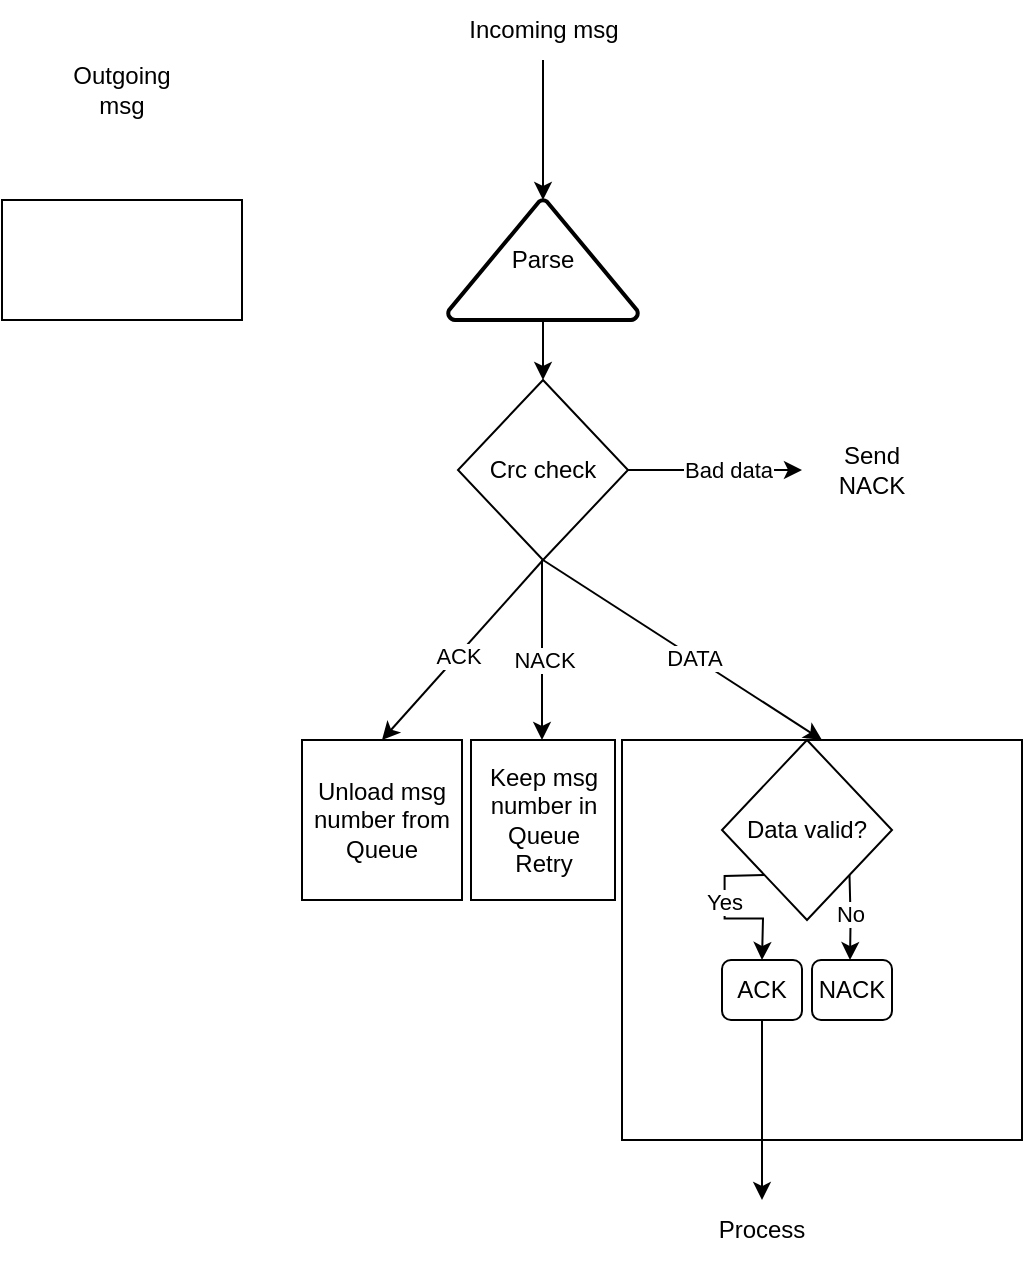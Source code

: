 <mxfile version="28.0.7">
  <diagram name="Page-1" id="zpDKwJOEaBoINZIC2SlE">
    <mxGraphModel dx="548" dy="331" grid="1" gridSize="10" guides="1" tooltips="1" connect="1" arrows="1" fold="1" page="1" pageScale="1" pageWidth="850" pageHeight="1100" math="0" shadow="0">
      <root>
        <mxCell id="0" />
        <mxCell id="1" parent="0" />
        <mxCell id="v94Q10_A3vkMaeHTbCwl-6" style="edgeStyle=orthogonalEdgeStyle;rounded=0;orthogonalLoop=1;jettySize=auto;html=1;" parent="1" edge="1">
          <mxGeometry relative="1" as="geometry">
            <mxPoint x="400" y="480" as="targetPoint" />
            <mxPoint x="400" y="390" as="sourcePoint" />
            <Array as="points">
              <mxPoint x="400" y="420" />
              <mxPoint x="400" y="420" />
            </Array>
          </mxGeometry>
        </mxCell>
        <mxCell id="v94Q10_A3vkMaeHTbCwl-10" value="NACK" style="edgeLabel;html=1;align=center;verticalAlign=middle;resizable=0;points=[];" parent="v94Q10_A3vkMaeHTbCwl-6" vertex="1" connectable="0">
          <mxGeometry x="0.104" y="-1" relative="1" as="geometry">
            <mxPoint x="2" as="offset" />
          </mxGeometry>
        </mxCell>
        <mxCell id="v94Q10_A3vkMaeHTbCwl-3" value="Parse" style="strokeWidth=2;html=1;shape=mxgraph.flowchart.extract_or_measurement;whiteSpace=wrap;" parent="1" vertex="1">
          <mxGeometry x="353" y="210" width="95" height="60" as="geometry" />
        </mxCell>
        <mxCell id="v94Q10_A3vkMaeHTbCwl-4" value="&lt;div&gt;Incoming msg&lt;/div&gt;" style="text;html=1;align=center;verticalAlign=middle;whiteSpace=wrap;rounded=0;" parent="1" vertex="1">
          <mxGeometry x="335.5" y="110" width="130" height="30" as="geometry" />
        </mxCell>
        <mxCell id="v94Q10_A3vkMaeHTbCwl-5" style="edgeStyle=orthogonalEdgeStyle;rounded=0;orthogonalLoop=1;jettySize=auto;html=1;entryX=0.5;entryY=0;entryDx=0;entryDy=0;entryPerimeter=0;" parent="1" source="v94Q10_A3vkMaeHTbCwl-4" target="v94Q10_A3vkMaeHTbCwl-3" edge="1">
          <mxGeometry relative="1" as="geometry" />
        </mxCell>
        <mxCell id="v94Q10_A3vkMaeHTbCwl-7" value="" style="endArrow=classic;html=1;rounded=0;exitX=0.5;exitY=1;exitDx=0;exitDy=0;exitPerimeter=0;" parent="1" edge="1">
          <mxGeometry width="50" height="50" relative="1" as="geometry">
            <mxPoint x="400.5" y="390" as="sourcePoint" />
            <mxPoint x="320" y="480" as="targetPoint" />
          </mxGeometry>
        </mxCell>
        <mxCell id="v94Q10_A3vkMaeHTbCwl-9" value="ACK" style="edgeLabel;html=1;align=center;verticalAlign=middle;resizable=0;points=[];" parent="v94Q10_A3vkMaeHTbCwl-7" vertex="1" connectable="0">
          <mxGeometry x="0.065" relative="1" as="geometry">
            <mxPoint as="offset" />
          </mxGeometry>
        </mxCell>
        <mxCell id="v94Q10_A3vkMaeHTbCwl-8" value="" style="endArrow=classic;html=1;rounded=0;exitX=0.5;exitY=1;exitDx=0;exitDy=0;exitPerimeter=0;entryX=0.5;entryY=0;entryDx=0;entryDy=0;" parent="1" target="v94Q10_A3vkMaeHTbCwl-18" edge="1">
          <mxGeometry width="50" height="50" relative="1" as="geometry">
            <mxPoint x="400.5" y="390" as="sourcePoint" />
            <mxPoint x="560" y="480" as="targetPoint" />
          </mxGeometry>
        </mxCell>
        <mxCell id="v94Q10_A3vkMaeHTbCwl-11" value="DATA" style="edgeLabel;html=1;align=center;verticalAlign=middle;resizable=0;points=[];" parent="v94Q10_A3vkMaeHTbCwl-8" vertex="1" connectable="0">
          <mxGeometry x="0.076" relative="1" as="geometry">
            <mxPoint as="offset" />
          </mxGeometry>
        </mxCell>
        <mxCell id="v94Q10_A3vkMaeHTbCwl-14" value="" style="rounded=0;whiteSpace=wrap;html=1;" parent="1" vertex="1">
          <mxGeometry x="130" y="210" width="120" height="60" as="geometry" />
        </mxCell>
        <mxCell id="v94Q10_A3vkMaeHTbCwl-15" value="Outgoing msg" style="text;html=1;align=center;verticalAlign=middle;whiteSpace=wrap;rounded=0;" parent="1" vertex="1">
          <mxGeometry x="160" y="140" width="60" height="30" as="geometry" />
        </mxCell>
        <mxCell id="v94Q10_A3vkMaeHTbCwl-16" value="Unload msg number from Queue" style="rounded=0;whiteSpace=wrap;html=1;" parent="1" vertex="1">
          <mxGeometry x="280" y="480" width="80" height="80" as="geometry" />
        </mxCell>
        <mxCell id="v94Q10_A3vkMaeHTbCwl-17" value="Keep msg number in Queue&lt;br&gt;Retry" style="rounded=0;whiteSpace=wrap;html=1;" parent="1" vertex="1">
          <mxGeometry x="364.5" y="480" width="72" height="80" as="geometry" />
        </mxCell>
        <mxCell id="v94Q10_A3vkMaeHTbCwl-18" value="" style="rounded=0;whiteSpace=wrap;html=1;" parent="1" vertex="1">
          <mxGeometry x="440" y="480" width="200" height="200" as="geometry" />
        </mxCell>
        <mxCell id="v94Q10_A3vkMaeHTbCwl-20" style="edgeStyle=orthogonalEdgeStyle;rounded=0;orthogonalLoop=1;jettySize=auto;html=1;exitX=0;exitY=1;exitDx=0;exitDy=0;" parent="1" edge="1">
          <mxGeometry relative="1" as="geometry">
            <mxPoint x="511.25" y="547.5" as="sourcePoint" />
            <mxPoint x="510" y="590" as="targetPoint" />
          </mxGeometry>
        </mxCell>
        <mxCell id="v94Q10_A3vkMaeHTbCwl-21" value="Yes" style="edgeLabel;html=1;align=center;verticalAlign=middle;resizable=0;points=[];" parent="v94Q10_A3vkMaeHTbCwl-20" vertex="1" connectable="0">
          <mxGeometry x="-0.201" y="-1" relative="1" as="geometry">
            <mxPoint as="offset" />
          </mxGeometry>
        </mxCell>
        <mxCell id="v94Q10_A3vkMaeHTbCwl-22" style="edgeStyle=orthogonalEdgeStyle;rounded=0;orthogonalLoop=1;jettySize=auto;html=1;exitX=1;exitY=1;exitDx=0;exitDy=0;" parent="1" edge="1">
          <mxGeometry relative="1" as="geometry">
            <mxPoint x="553.75" y="547.5" as="sourcePoint" />
            <mxPoint x="554" y="590" as="targetPoint" />
          </mxGeometry>
        </mxCell>
        <mxCell id="v94Q10_A3vkMaeHTbCwl-23" value="No" style="edgeLabel;html=1;align=center;verticalAlign=middle;resizable=0;points=[];" parent="v94Q10_A3vkMaeHTbCwl-22" vertex="1" connectable="0">
          <mxGeometry x="-0.108" relative="1" as="geometry">
            <mxPoint as="offset" />
          </mxGeometry>
        </mxCell>
        <mxCell id="v94Q10_A3vkMaeHTbCwl-25" value="NACK" style="rounded=1;whiteSpace=wrap;html=1;" parent="1" vertex="1">
          <mxGeometry x="535" y="590" width="40" height="30" as="geometry" />
        </mxCell>
        <mxCell id="v94Q10_A3vkMaeHTbCwl-27" value="ACK" style="rounded=1;whiteSpace=wrap;html=1;" parent="1" vertex="1">
          <mxGeometry x="490" y="590" width="40" height="30" as="geometry" />
        </mxCell>
        <mxCell id="v94Q10_A3vkMaeHTbCwl-31" style="edgeStyle=orthogonalEdgeStyle;rounded=0;orthogonalLoop=1;jettySize=auto;html=1;exitX=0.5;exitY=1;exitDx=0;exitDy=0;" parent="1" source="v94Q10_A3vkMaeHTbCwl-27" edge="1">
          <mxGeometry relative="1" as="geometry">
            <mxPoint x="510" y="710" as="targetPoint" />
            <Array as="points">
              <mxPoint x="510" y="650" />
              <mxPoint x="510" y="650" />
            </Array>
          </mxGeometry>
        </mxCell>
        <mxCell id="v94Q10_A3vkMaeHTbCwl-32" value="Process" style="text;html=1;align=center;verticalAlign=middle;whiteSpace=wrap;rounded=0;" parent="1" vertex="1">
          <mxGeometry x="480" y="710" width="60" height="30" as="geometry" />
        </mxCell>
        <mxCell id="v94Q10_A3vkMaeHTbCwl-37" style="edgeStyle=orthogonalEdgeStyle;rounded=0;orthogonalLoop=1;jettySize=auto;html=1;" parent="1" source="v94Q10_A3vkMaeHTbCwl-34" edge="1">
          <mxGeometry relative="1" as="geometry">
            <mxPoint x="530" y="345" as="targetPoint" />
          </mxGeometry>
        </mxCell>
        <mxCell id="v94Q10_A3vkMaeHTbCwl-38" value="&lt;div&gt;Bad data&lt;/div&gt;" style="edgeLabel;html=1;align=center;verticalAlign=middle;resizable=0;points=[];" parent="v94Q10_A3vkMaeHTbCwl-37" vertex="1" connectable="0">
          <mxGeometry x="0.15" y="1" relative="1" as="geometry">
            <mxPoint as="offset" />
          </mxGeometry>
        </mxCell>
        <mxCell id="v94Q10_A3vkMaeHTbCwl-34" value="Crc check" style="rhombus;whiteSpace=wrap;html=1;" parent="1" vertex="1">
          <mxGeometry x="358" y="300" width="85" height="90" as="geometry" />
        </mxCell>
        <mxCell id="v94Q10_A3vkMaeHTbCwl-35" style="edgeStyle=orthogonalEdgeStyle;rounded=0;orthogonalLoop=1;jettySize=auto;html=1;entryX=0.5;entryY=0;entryDx=0;entryDy=0;" parent="1" source="v94Q10_A3vkMaeHTbCwl-3" target="v94Q10_A3vkMaeHTbCwl-34" edge="1">
          <mxGeometry relative="1" as="geometry" />
        </mxCell>
        <mxCell id="v94Q10_A3vkMaeHTbCwl-36" value="Data valid?" style="rhombus;whiteSpace=wrap;html=1;" parent="1" vertex="1">
          <mxGeometry x="490" y="480" width="85" height="90" as="geometry" />
        </mxCell>
        <mxCell id="v94Q10_A3vkMaeHTbCwl-39" value="Send NACK" style="text;html=1;align=center;verticalAlign=middle;whiteSpace=wrap;rounded=0;" parent="1" vertex="1">
          <mxGeometry x="535" y="330" width="60" height="30" as="geometry" />
        </mxCell>
      </root>
    </mxGraphModel>
  </diagram>
</mxfile>
